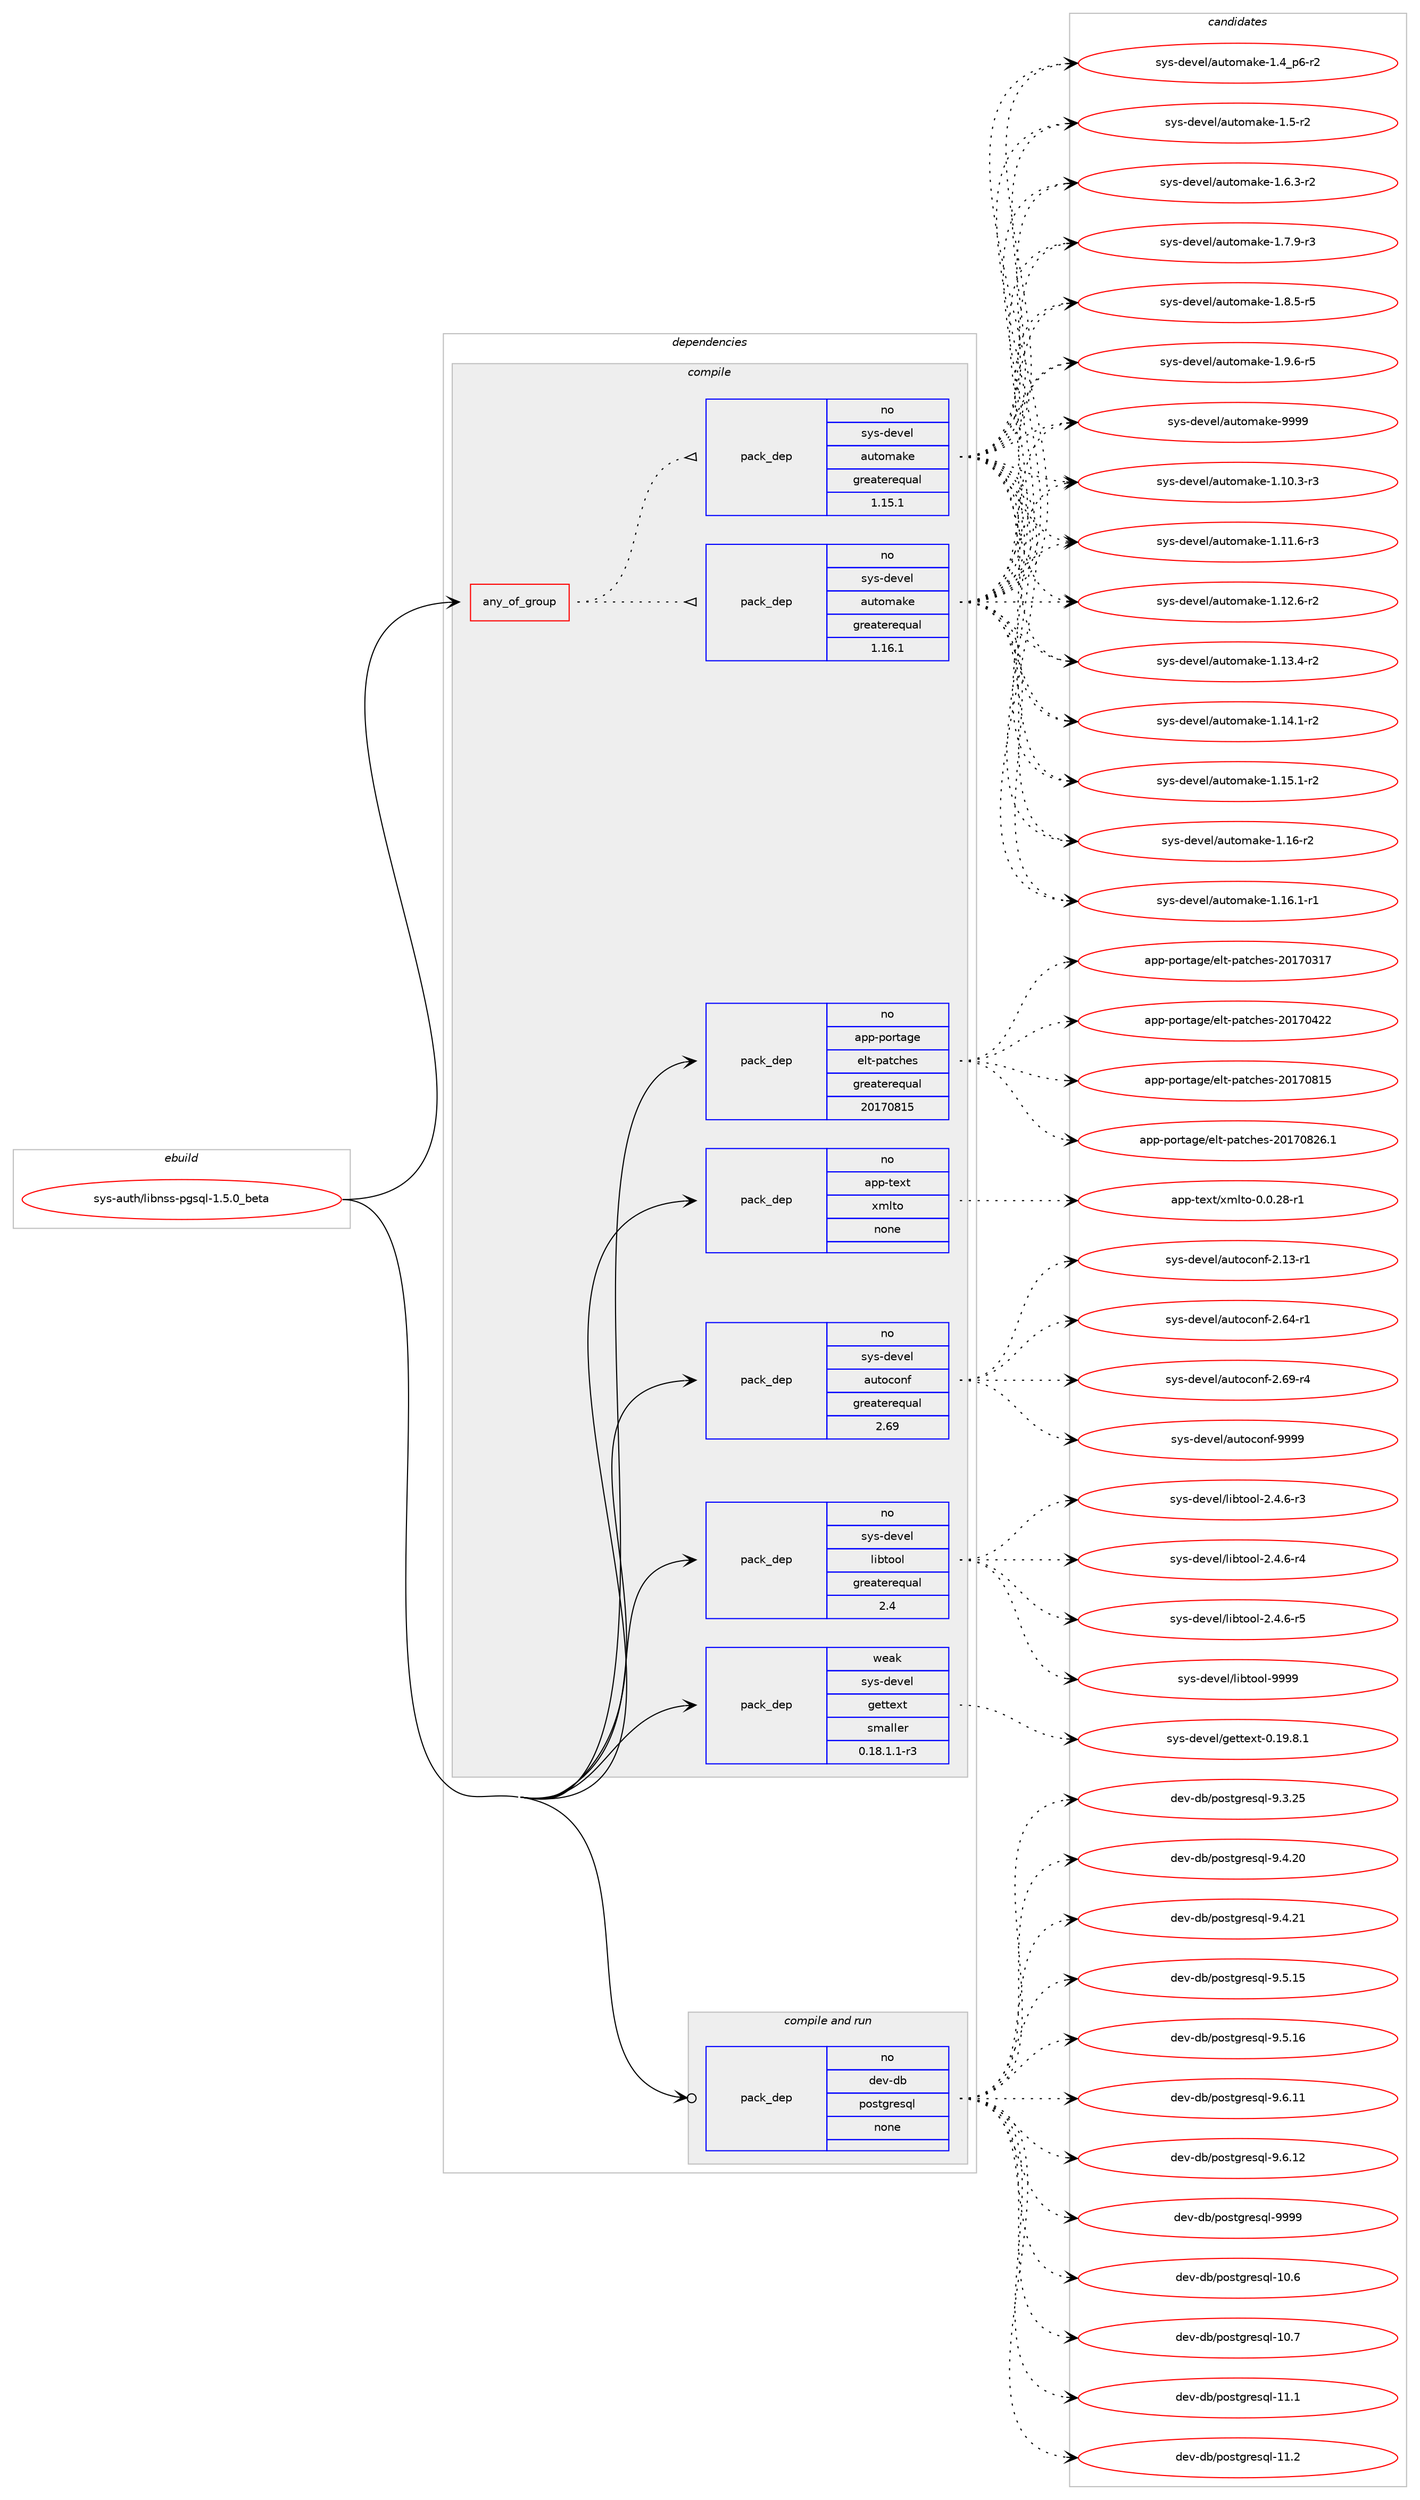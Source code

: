 digraph prolog {

# *************
# Graph options
# *************

newrank=true;
concentrate=true;
compound=true;
graph [rankdir=LR,fontname=Helvetica,fontsize=10,ranksep=1.5];#, ranksep=2.5, nodesep=0.2];
edge  [arrowhead=vee];
node  [fontname=Helvetica,fontsize=10];

# **********
# The ebuild
# **********

subgraph cluster_leftcol {
color=gray;
rank=same;
label=<<i>ebuild</i>>;
id [label="sys-auth/libnss-pgsql-1.5.0_beta", color=red, width=4, href="../sys-auth/libnss-pgsql-1.5.0_beta.svg"];
}

# ****************
# The dependencies
# ****************

subgraph cluster_midcol {
color=gray;
label=<<i>dependencies</i>>;
subgraph cluster_compile {
fillcolor="#eeeeee";
style=filled;
label=<<i>compile</i>>;
subgraph any27223 {
dependency1717198 [label=<<TABLE BORDER="0" CELLBORDER="1" CELLSPACING="0" CELLPADDING="4"><TR><TD CELLPADDING="10">any_of_group</TD></TR></TABLE>>, shape=none, color=red];subgraph pack1231367 {
dependency1717199 [label=<<TABLE BORDER="0" CELLBORDER="1" CELLSPACING="0" CELLPADDING="4" WIDTH="220"><TR><TD ROWSPAN="6" CELLPADDING="30">pack_dep</TD></TR><TR><TD WIDTH="110">no</TD></TR><TR><TD>sys-devel</TD></TR><TR><TD>automake</TD></TR><TR><TD>greaterequal</TD></TR><TR><TD>1.16.1</TD></TR></TABLE>>, shape=none, color=blue];
}
dependency1717198:e -> dependency1717199:w [weight=20,style="dotted",arrowhead="oinv"];
subgraph pack1231368 {
dependency1717200 [label=<<TABLE BORDER="0" CELLBORDER="1" CELLSPACING="0" CELLPADDING="4" WIDTH="220"><TR><TD ROWSPAN="6" CELLPADDING="30">pack_dep</TD></TR><TR><TD WIDTH="110">no</TD></TR><TR><TD>sys-devel</TD></TR><TR><TD>automake</TD></TR><TR><TD>greaterequal</TD></TR><TR><TD>1.15.1</TD></TR></TABLE>>, shape=none, color=blue];
}
dependency1717198:e -> dependency1717200:w [weight=20,style="dotted",arrowhead="oinv"];
}
id:e -> dependency1717198:w [weight=20,style="solid",arrowhead="vee"];
subgraph pack1231369 {
dependency1717201 [label=<<TABLE BORDER="0" CELLBORDER="1" CELLSPACING="0" CELLPADDING="4" WIDTH="220"><TR><TD ROWSPAN="6" CELLPADDING="30">pack_dep</TD></TR><TR><TD WIDTH="110">no</TD></TR><TR><TD>app-portage</TD></TR><TR><TD>elt-patches</TD></TR><TR><TD>greaterequal</TD></TR><TR><TD>20170815</TD></TR></TABLE>>, shape=none, color=blue];
}
id:e -> dependency1717201:w [weight=20,style="solid",arrowhead="vee"];
subgraph pack1231370 {
dependency1717202 [label=<<TABLE BORDER="0" CELLBORDER="1" CELLSPACING="0" CELLPADDING="4" WIDTH="220"><TR><TD ROWSPAN="6" CELLPADDING="30">pack_dep</TD></TR><TR><TD WIDTH="110">no</TD></TR><TR><TD>app-text</TD></TR><TR><TD>xmlto</TD></TR><TR><TD>none</TD></TR><TR><TD></TD></TR></TABLE>>, shape=none, color=blue];
}
id:e -> dependency1717202:w [weight=20,style="solid",arrowhead="vee"];
subgraph pack1231371 {
dependency1717203 [label=<<TABLE BORDER="0" CELLBORDER="1" CELLSPACING="0" CELLPADDING="4" WIDTH="220"><TR><TD ROWSPAN="6" CELLPADDING="30">pack_dep</TD></TR><TR><TD WIDTH="110">no</TD></TR><TR><TD>sys-devel</TD></TR><TR><TD>autoconf</TD></TR><TR><TD>greaterequal</TD></TR><TR><TD>2.69</TD></TR></TABLE>>, shape=none, color=blue];
}
id:e -> dependency1717203:w [weight=20,style="solid",arrowhead="vee"];
subgraph pack1231372 {
dependency1717204 [label=<<TABLE BORDER="0" CELLBORDER="1" CELLSPACING="0" CELLPADDING="4" WIDTH="220"><TR><TD ROWSPAN="6" CELLPADDING="30">pack_dep</TD></TR><TR><TD WIDTH="110">no</TD></TR><TR><TD>sys-devel</TD></TR><TR><TD>libtool</TD></TR><TR><TD>greaterequal</TD></TR><TR><TD>2.4</TD></TR></TABLE>>, shape=none, color=blue];
}
id:e -> dependency1717204:w [weight=20,style="solid",arrowhead="vee"];
subgraph pack1231373 {
dependency1717205 [label=<<TABLE BORDER="0" CELLBORDER="1" CELLSPACING="0" CELLPADDING="4" WIDTH="220"><TR><TD ROWSPAN="6" CELLPADDING="30">pack_dep</TD></TR><TR><TD WIDTH="110">weak</TD></TR><TR><TD>sys-devel</TD></TR><TR><TD>gettext</TD></TR><TR><TD>smaller</TD></TR><TR><TD>0.18.1.1-r3</TD></TR></TABLE>>, shape=none, color=blue];
}
id:e -> dependency1717205:w [weight=20,style="solid",arrowhead="vee"];
}
subgraph cluster_compileandrun {
fillcolor="#eeeeee";
style=filled;
label=<<i>compile and run</i>>;
subgraph pack1231374 {
dependency1717206 [label=<<TABLE BORDER="0" CELLBORDER="1" CELLSPACING="0" CELLPADDING="4" WIDTH="220"><TR><TD ROWSPAN="6" CELLPADDING="30">pack_dep</TD></TR><TR><TD WIDTH="110">no</TD></TR><TR><TD>dev-db</TD></TR><TR><TD>postgresql</TD></TR><TR><TD>none</TD></TR><TR><TD></TD></TR></TABLE>>, shape=none, color=blue];
}
id:e -> dependency1717206:w [weight=20,style="solid",arrowhead="odotvee"];
}
subgraph cluster_run {
fillcolor="#eeeeee";
style=filled;
label=<<i>run</i>>;
}
}

# **************
# The candidates
# **************

subgraph cluster_choices {
rank=same;
color=gray;
label=<<i>candidates</i>>;

subgraph choice1231367 {
color=black;
nodesep=1;
choice11512111545100101118101108479711711611110997107101454946494846514511451 [label="sys-devel/automake-1.10.3-r3", color=red, width=4,href="../sys-devel/automake-1.10.3-r3.svg"];
choice11512111545100101118101108479711711611110997107101454946494946544511451 [label="sys-devel/automake-1.11.6-r3", color=red, width=4,href="../sys-devel/automake-1.11.6-r3.svg"];
choice11512111545100101118101108479711711611110997107101454946495046544511450 [label="sys-devel/automake-1.12.6-r2", color=red, width=4,href="../sys-devel/automake-1.12.6-r2.svg"];
choice11512111545100101118101108479711711611110997107101454946495146524511450 [label="sys-devel/automake-1.13.4-r2", color=red, width=4,href="../sys-devel/automake-1.13.4-r2.svg"];
choice11512111545100101118101108479711711611110997107101454946495246494511450 [label="sys-devel/automake-1.14.1-r2", color=red, width=4,href="../sys-devel/automake-1.14.1-r2.svg"];
choice11512111545100101118101108479711711611110997107101454946495346494511450 [label="sys-devel/automake-1.15.1-r2", color=red, width=4,href="../sys-devel/automake-1.15.1-r2.svg"];
choice1151211154510010111810110847971171161111099710710145494649544511450 [label="sys-devel/automake-1.16-r2", color=red, width=4,href="../sys-devel/automake-1.16-r2.svg"];
choice11512111545100101118101108479711711611110997107101454946495446494511449 [label="sys-devel/automake-1.16.1-r1", color=red, width=4,href="../sys-devel/automake-1.16.1-r1.svg"];
choice115121115451001011181011084797117116111109971071014549465295112544511450 [label="sys-devel/automake-1.4_p6-r2", color=red, width=4,href="../sys-devel/automake-1.4_p6-r2.svg"];
choice11512111545100101118101108479711711611110997107101454946534511450 [label="sys-devel/automake-1.5-r2", color=red, width=4,href="../sys-devel/automake-1.5-r2.svg"];
choice115121115451001011181011084797117116111109971071014549465446514511450 [label="sys-devel/automake-1.6.3-r2", color=red, width=4,href="../sys-devel/automake-1.6.3-r2.svg"];
choice115121115451001011181011084797117116111109971071014549465546574511451 [label="sys-devel/automake-1.7.9-r3", color=red, width=4,href="../sys-devel/automake-1.7.9-r3.svg"];
choice115121115451001011181011084797117116111109971071014549465646534511453 [label="sys-devel/automake-1.8.5-r5", color=red, width=4,href="../sys-devel/automake-1.8.5-r5.svg"];
choice115121115451001011181011084797117116111109971071014549465746544511453 [label="sys-devel/automake-1.9.6-r5", color=red, width=4,href="../sys-devel/automake-1.9.6-r5.svg"];
choice115121115451001011181011084797117116111109971071014557575757 [label="sys-devel/automake-9999", color=red, width=4,href="../sys-devel/automake-9999.svg"];
dependency1717199:e -> choice11512111545100101118101108479711711611110997107101454946494846514511451:w [style=dotted,weight="100"];
dependency1717199:e -> choice11512111545100101118101108479711711611110997107101454946494946544511451:w [style=dotted,weight="100"];
dependency1717199:e -> choice11512111545100101118101108479711711611110997107101454946495046544511450:w [style=dotted,weight="100"];
dependency1717199:e -> choice11512111545100101118101108479711711611110997107101454946495146524511450:w [style=dotted,weight="100"];
dependency1717199:e -> choice11512111545100101118101108479711711611110997107101454946495246494511450:w [style=dotted,weight="100"];
dependency1717199:e -> choice11512111545100101118101108479711711611110997107101454946495346494511450:w [style=dotted,weight="100"];
dependency1717199:e -> choice1151211154510010111810110847971171161111099710710145494649544511450:w [style=dotted,weight="100"];
dependency1717199:e -> choice11512111545100101118101108479711711611110997107101454946495446494511449:w [style=dotted,weight="100"];
dependency1717199:e -> choice115121115451001011181011084797117116111109971071014549465295112544511450:w [style=dotted,weight="100"];
dependency1717199:e -> choice11512111545100101118101108479711711611110997107101454946534511450:w [style=dotted,weight="100"];
dependency1717199:e -> choice115121115451001011181011084797117116111109971071014549465446514511450:w [style=dotted,weight="100"];
dependency1717199:e -> choice115121115451001011181011084797117116111109971071014549465546574511451:w [style=dotted,weight="100"];
dependency1717199:e -> choice115121115451001011181011084797117116111109971071014549465646534511453:w [style=dotted,weight="100"];
dependency1717199:e -> choice115121115451001011181011084797117116111109971071014549465746544511453:w [style=dotted,weight="100"];
dependency1717199:e -> choice115121115451001011181011084797117116111109971071014557575757:w [style=dotted,weight="100"];
}
subgraph choice1231368 {
color=black;
nodesep=1;
choice11512111545100101118101108479711711611110997107101454946494846514511451 [label="sys-devel/automake-1.10.3-r3", color=red, width=4,href="../sys-devel/automake-1.10.3-r3.svg"];
choice11512111545100101118101108479711711611110997107101454946494946544511451 [label="sys-devel/automake-1.11.6-r3", color=red, width=4,href="../sys-devel/automake-1.11.6-r3.svg"];
choice11512111545100101118101108479711711611110997107101454946495046544511450 [label="sys-devel/automake-1.12.6-r2", color=red, width=4,href="../sys-devel/automake-1.12.6-r2.svg"];
choice11512111545100101118101108479711711611110997107101454946495146524511450 [label="sys-devel/automake-1.13.4-r2", color=red, width=4,href="../sys-devel/automake-1.13.4-r2.svg"];
choice11512111545100101118101108479711711611110997107101454946495246494511450 [label="sys-devel/automake-1.14.1-r2", color=red, width=4,href="../sys-devel/automake-1.14.1-r2.svg"];
choice11512111545100101118101108479711711611110997107101454946495346494511450 [label="sys-devel/automake-1.15.1-r2", color=red, width=4,href="../sys-devel/automake-1.15.1-r2.svg"];
choice1151211154510010111810110847971171161111099710710145494649544511450 [label="sys-devel/automake-1.16-r2", color=red, width=4,href="../sys-devel/automake-1.16-r2.svg"];
choice11512111545100101118101108479711711611110997107101454946495446494511449 [label="sys-devel/automake-1.16.1-r1", color=red, width=4,href="../sys-devel/automake-1.16.1-r1.svg"];
choice115121115451001011181011084797117116111109971071014549465295112544511450 [label="sys-devel/automake-1.4_p6-r2", color=red, width=4,href="../sys-devel/automake-1.4_p6-r2.svg"];
choice11512111545100101118101108479711711611110997107101454946534511450 [label="sys-devel/automake-1.5-r2", color=red, width=4,href="../sys-devel/automake-1.5-r2.svg"];
choice115121115451001011181011084797117116111109971071014549465446514511450 [label="sys-devel/automake-1.6.3-r2", color=red, width=4,href="../sys-devel/automake-1.6.3-r2.svg"];
choice115121115451001011181011084797117116111109971071014549465546574511451 [label="sys-devel/automake-1.7.9-r3", color=red, width=4,href="../sys-devel/automake-1.7.9-r3.svg"];
choice115121115451001011181011084797117116111109971071014549465646534511453 [label="sys-devel/automake-1.8.5-r5", color=red, width=4,href="../sys-devel/automake-1.8.5-r5.svg"];
choice115121115451001011181011084797117116111109971071014549465746544511453 [label="sys-devel/automake-1.9.6-r5", color=red, width=4,href="../sys-devel/automake-1.9.6-r5.svg"];
choice115121115451001011181011084797117116111109971071014557575757 [label="sys-devel/automake-9999", color=red, width=4,href="../sys-devel/automake-9999.svg"];
dependency1717200:e -> choice11512111545100101118101108479711711611110997107101454946494846514511451:w [style=dotted,weight="100"];
dependency1717200:e -> choice11512111545100101118101108479711711611110997107101454946494946544511451:w [style=dotted,weight="100"];
dependency1717200:e -> choice11512111545100101118101108479711711611110997107101454946495046544511450:w [style=dotted,weight="100"];
dependency1717200:e -> choice11512111545100101118101108479711711611110997107101454946495146524511450:w [style=dotted,weight="100"];
dependency1717200:e -> choice11512111545100101118101108479711711611110997107101454946495246494511450:w [style=dotted,weight="100"];
dependency1717200:e -> choice11512111545100101118101108479711711611110997107101454946495346494511450:w [style=dotted,weight="100"];
dependency1717200:e -> choice1151211154510010111810110847971171161111099710710145494649544511450:w [style=dotted,weight="100"];
dependency1717200:e -> choice11512111545100101118101108479711711611110997107101454946495446494511449:w [style=dotted,weight="100"];
dependency1717200:e -> choice115121115451001011181011084797117116111109971071014549465295112544511450:w [style=dotted,weight="100"];
dependency1717200:e -> choice11512111545100101118101108479711711611110997107101454946534511450:w [style=dotted,weight="100"];
dependency1717200:e -> choice115121115451001011181011084797117116111109971071014549465446514511450:w [style=dotted,weight="100"];
dependency1717200:e -> choice115121115451001011181011084797117116111109971071014549465546574511451:w [style=dotted,weight="100"];
dependency1717200:e -> choice115121115451001011181011084797117116111109971071014549465646534511453:w [style=dotted,weight="100"];
dependency1717200:e -> choice115121115451001011181011084797117116111109971071014549465746544511453:w [style=dotted,weight="100"];
dependency1717200:e -> choice115121115451001011181011084797117116111109971071014557575757:w [style=dotted,weight="100"];
}
subgraph choice1231369 {
color=black;
nodesep=1;
choice97112112451121111141169710310147101108116451129711699104101115455048495548514955 [label="app-portage/elt-patches-20170317", color=red, width=4,href="../app-portage/elt-patches-20170317.svg"];
choice97112112451121111141169710310147101108116451129711699104101115455048495548525050 [label="app-portage/elt-patches-20170422", color=red, width=4,href="../app-portage/elt-patches-20170422.svg"];
choice97112112451121111141169710310147101108116451129711699104101115455048495548564953 [label="app-portage/elt-patches-20170815", color=red, width=4,href="../app-portage/elt-patches-20170815.svg"];
choice971121124511211111411697103101471011081164511297116991041011154550484955485650544649 [label="app-portage/elt-patches-20170826.1", color=red, width=4,href="../app-portage/elt-patches-20170826.1.svg"];
dependency1717201:e -> choice97112112451121111141169710310147101108116451129711699104101115455048495548514955:w [style=dotted,weight="100"];
dependency1717201:e -> choice97112112451121111141169710310147101108116451129711699104101115455048495548525050:w [style=dotted,weight="100"];
dependency1717201:e -> choice97112112451121111141169710310147101108116451129711699104101115455048495548564953:w [style=dotted,weight="100"];
dependency1717201:e -> choice971121124511211111411697103101471011081164511297116991041011154550484955485650544649:w [style=dotted,weight="100"];
}
subgraph choice1231370 {
color=black;
nodesep=1;
choice971121124511610112011647120109108116111454846484650564511449 [label="app-text/xmlto-0.0.28-r1", color=red, width=4,href="../app-text/xmlto-0.0.28-r1.svg"];
dependency1717202:e -> choice971121124511610112011647120109108116111454846484650564511449:w [style=dotted,weight="100"];
}
subgraph choice1231371 {
color=black;
nodesep=1;
choice1151211154510010111810110847971171161119911111010245504649514511449 [label="sys-devel/autoconf-2.13-r1", color=red, width=4,href="../sys-devel/autoconf-2.13-r1.svg"];
choice1151211154510010111810110847971171161119911111010245504654524511449 [label="sys-devel/autoconf-2.64-r1", color=red, width=4,href="../sys-devel/autoconf-2.64-r1.svg"];
choice1151211154510010111810110847971171161119911111010245504654574511452 [label="sys-devel/autoconf-2.69-r4", color=red, width=4,href="../sys-devel/autoconf-2.69-r4.svg"];
choice115121115451001011181011084797117116111991111101024557575757 [label="sys-devel/autoconf-9999", color=red, width=4,href="../sys-devel/autoconf-9999.svg"];
dependency1717203:e -> choice1151211154510010111810110847971171161119911111010245504649514511449:w [style=dotted,weight="100"];
dependency1717203:e -> choice1151211154510010111810110847971171161119911111010245504654524511449:w [style=dotted,weight="100"];
dependency1717203:e -> choice1151211154510010111810110847971171161119911111010245504654574511452:w [style=dotted,weight="100"];
dependency1717203:e -> choice115121115451001011181011084797117116111991111101024557575757:w [style=dotted,weight="100"];
}
subgraph choice1231372 {
color=black;
nodesep=1;
choice1151211154510010111810110847108105981161111111084550465246544511451 [label="sys-devel/libtool-2.4.6-r3", color=red, width=4,href="../sys-devel/libtool-2.4.6-r3.svg"];
choice1151211154510010111810110847108105981161111111084550465246544511452 [label="sys-devel/libtool-2.4.6-r4", color=red, width=4,href="../sys-devel/libtool-2.4.6-r4.svg"];
choice1151211154510010111810110847108105981161111111084550465246544511453 [label="sys-devel/libtool-2.4.6-r5", color=red, width=4,href="../sys-devel/libtool-2.4.6-r5.svg"];
choice1151211154510010111810110847108105981161111111084557575757 [label="sys-devel/libtool-9999", color=red, width=4,href="../sys-devel/libtool-9999.svg"];
dependency1717204:e -> choice1151211154510010111810110847108105981161111111084550465246544511451:w [style=dotted,weight="100"];
dependency1717204:e -> choice1151211154510010111810110847108105981161111111084550465246544511452:w [style=dotted,weight="100"];
dependency1717204:e -> choice1151211154510010111810110847108105981161111111084550465246544511453:w [style=dotted,weight="100"];
dependency1717204:e -> choice1151211154510010111810110847108105981161111111084557575757:w [style=dotted,weight="100"];
}
subgraph choice1231373 {
color=black;
nodesep=1;
choice1151211154510010111810110847103101116116101120116454846495746564649 [label="sys-devel/gettext-0.19.8.1", color=red, width=4,href="../sys-devel/gettext-0.19.8.1.svg"];
dependency1717205:e -> choice1151211154510010111810110847103101116116101120116454846495746564649:w [style=dotted,weight="100"];
}
subgraph choice1231374 {
color=black;
nodesep=1;
choice1001011184510098471121111151161031141011151131084549484654 [label="dev-db/postgresql-10.6", color=red, width=4,href="../dev-db/postgresql-10.6.svg"];
choice1001011184510098471121111151161031141011151131084549484655 [label="dev-db/postgresql-10.7", color=red, width=4,href="../dev-db/postgresql-10.7.svg"];
choice1001011184510098471121111151161031141011151131084549494649 [label="dev-db/postgresql-11.1", color=red, width=4,href="../dev-db/postgresql-11.1.svg"];
choice1001011184510098471121111151161031141011151131084549494650 [label="dev-db/postgresql-11.2", color=red, width=4,href="../dev-db/postgresql-11.2.svg"];
choice10010111845100984711211111511610311410111511310845574651465053 [label="dev-db/postgresql-9.3.25", color=red, width=4,href="../dev-db/postgresql-9.3.25.svg"];
choice10010111845100984711211111511610311410111511310845574652465048 [label="dev-db/postgresql-9.4.20", color=red, width=4,href="../dev-db/postgresql-9.4.20.svg"];
choice10010111845100984711211111511610311410111511310845574652465049 [label="dev-db/postgresql-9.4.21", color=red, width=4,href="../dev-db/postgresql-9.4.21.svg"];
choice10010111845100984711211111511610311410111511310845574653464953 [label="dev-db/postgresql-9.5.15", color=red, width=4,href="../dev-db/postgresql-9.5.15.svg"];
choice10010111845100984711211111511610311410111511310845574653464954 [label="dev-db/postgresql-9.5.16", color=red, width=4,href="../dev-db/postgresql-9.5.16.svg"];
choice10010111845100984711211111511610311410111511310845574654464949 [label="dev-db/postgresql-9.6.11", color=red, width=4,href="../dev-db/postgresql-9.6.11.svg"];
choice10010111845100984711211111511610311410111511310845574654464950 [label="dev-db/postgresql-9.6.12", color=red, width=4,href="../dev-db/postgresql-9.6.12.svg"];
choice1001011184510098471121111151161031141011151131084557575757 [label="dev-db/postgresql-9999", color=red, width=4,href="../dev-db/postgresql-9999.svg"];
dependency1717206:e -> choice1001011184510098471121111151161031141011151131084549484654:w [style=dotted,weight="100"];
dependency1717206:e -> choice1001011184510098471121111151161031141011151131084549484655:w [style=dotted,weight="100"];
dependency1717206:e -> choice1001011184510098471121111151161031141011151131084549494649:w [style=dotted,weight="100"];
dependency1717206:e -> choice1001011184510098471121111151161031141011151131084549494650:w [style=dotted,weight="100"];
dependency1717206:e -> choice10010111845100984711211111511610311410111511310845574651465053:w [style=dotted,weight="100"];
dependency1717206:e -> choice10010111845100984711211111511610311410111511310845574652465048:w [style=dotted,weight="100"];
dependency1717206:e -> choice10010111845100984711211111511610311410111511310845574652465049:w [style=dotted,weight="100"];
dependency1717206:e -> choice10010111845100984711211111511610311410111511310845574653464953:w [style=dotted,weight="100"];
dependency1717206:e -> choice10010111845100984711211111511610311410111511310845574653464954:w [style=dotted,weight="100"];
dependency1717206:e -> choice10010111845100984711211111511610311410111511310845574654464949:w [style=dotted,weight="100"];
dependency1717206:e -> choice10010111845100984711211111511610311410111511310845574654464950:w [style=dotted,weight="100"];
dependency1717206:e -> choice1001011184510098471121111151161031141011151131084557575757:w [style=dotted,weight="100"];
}
}

}

